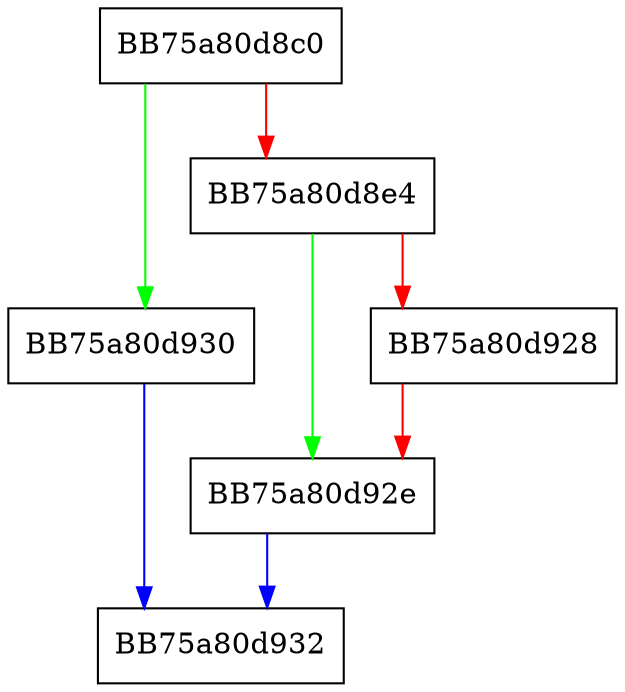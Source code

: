 digraph Enumerate {
  node [shape="box"];
  graph [splines=ortho];
  BB75a80d8c0 -> BB75a80d930 [color="green"];
  BB75a80d8c0 -> BB75a80d8e4 [color="red"];
  BB75a80d8e4 -> BB75a80d92e [color="green"];
  BB75a80d8e4 -> BB75a80d928 [color="red"];
  BB75a80d928 -> BB75a80d92e [color="red"];
  BB75a80d92e -> BB75a80d932 [color="blue"];
  BB75a80d930 -> BB75a80d932 [color="blue"];
}